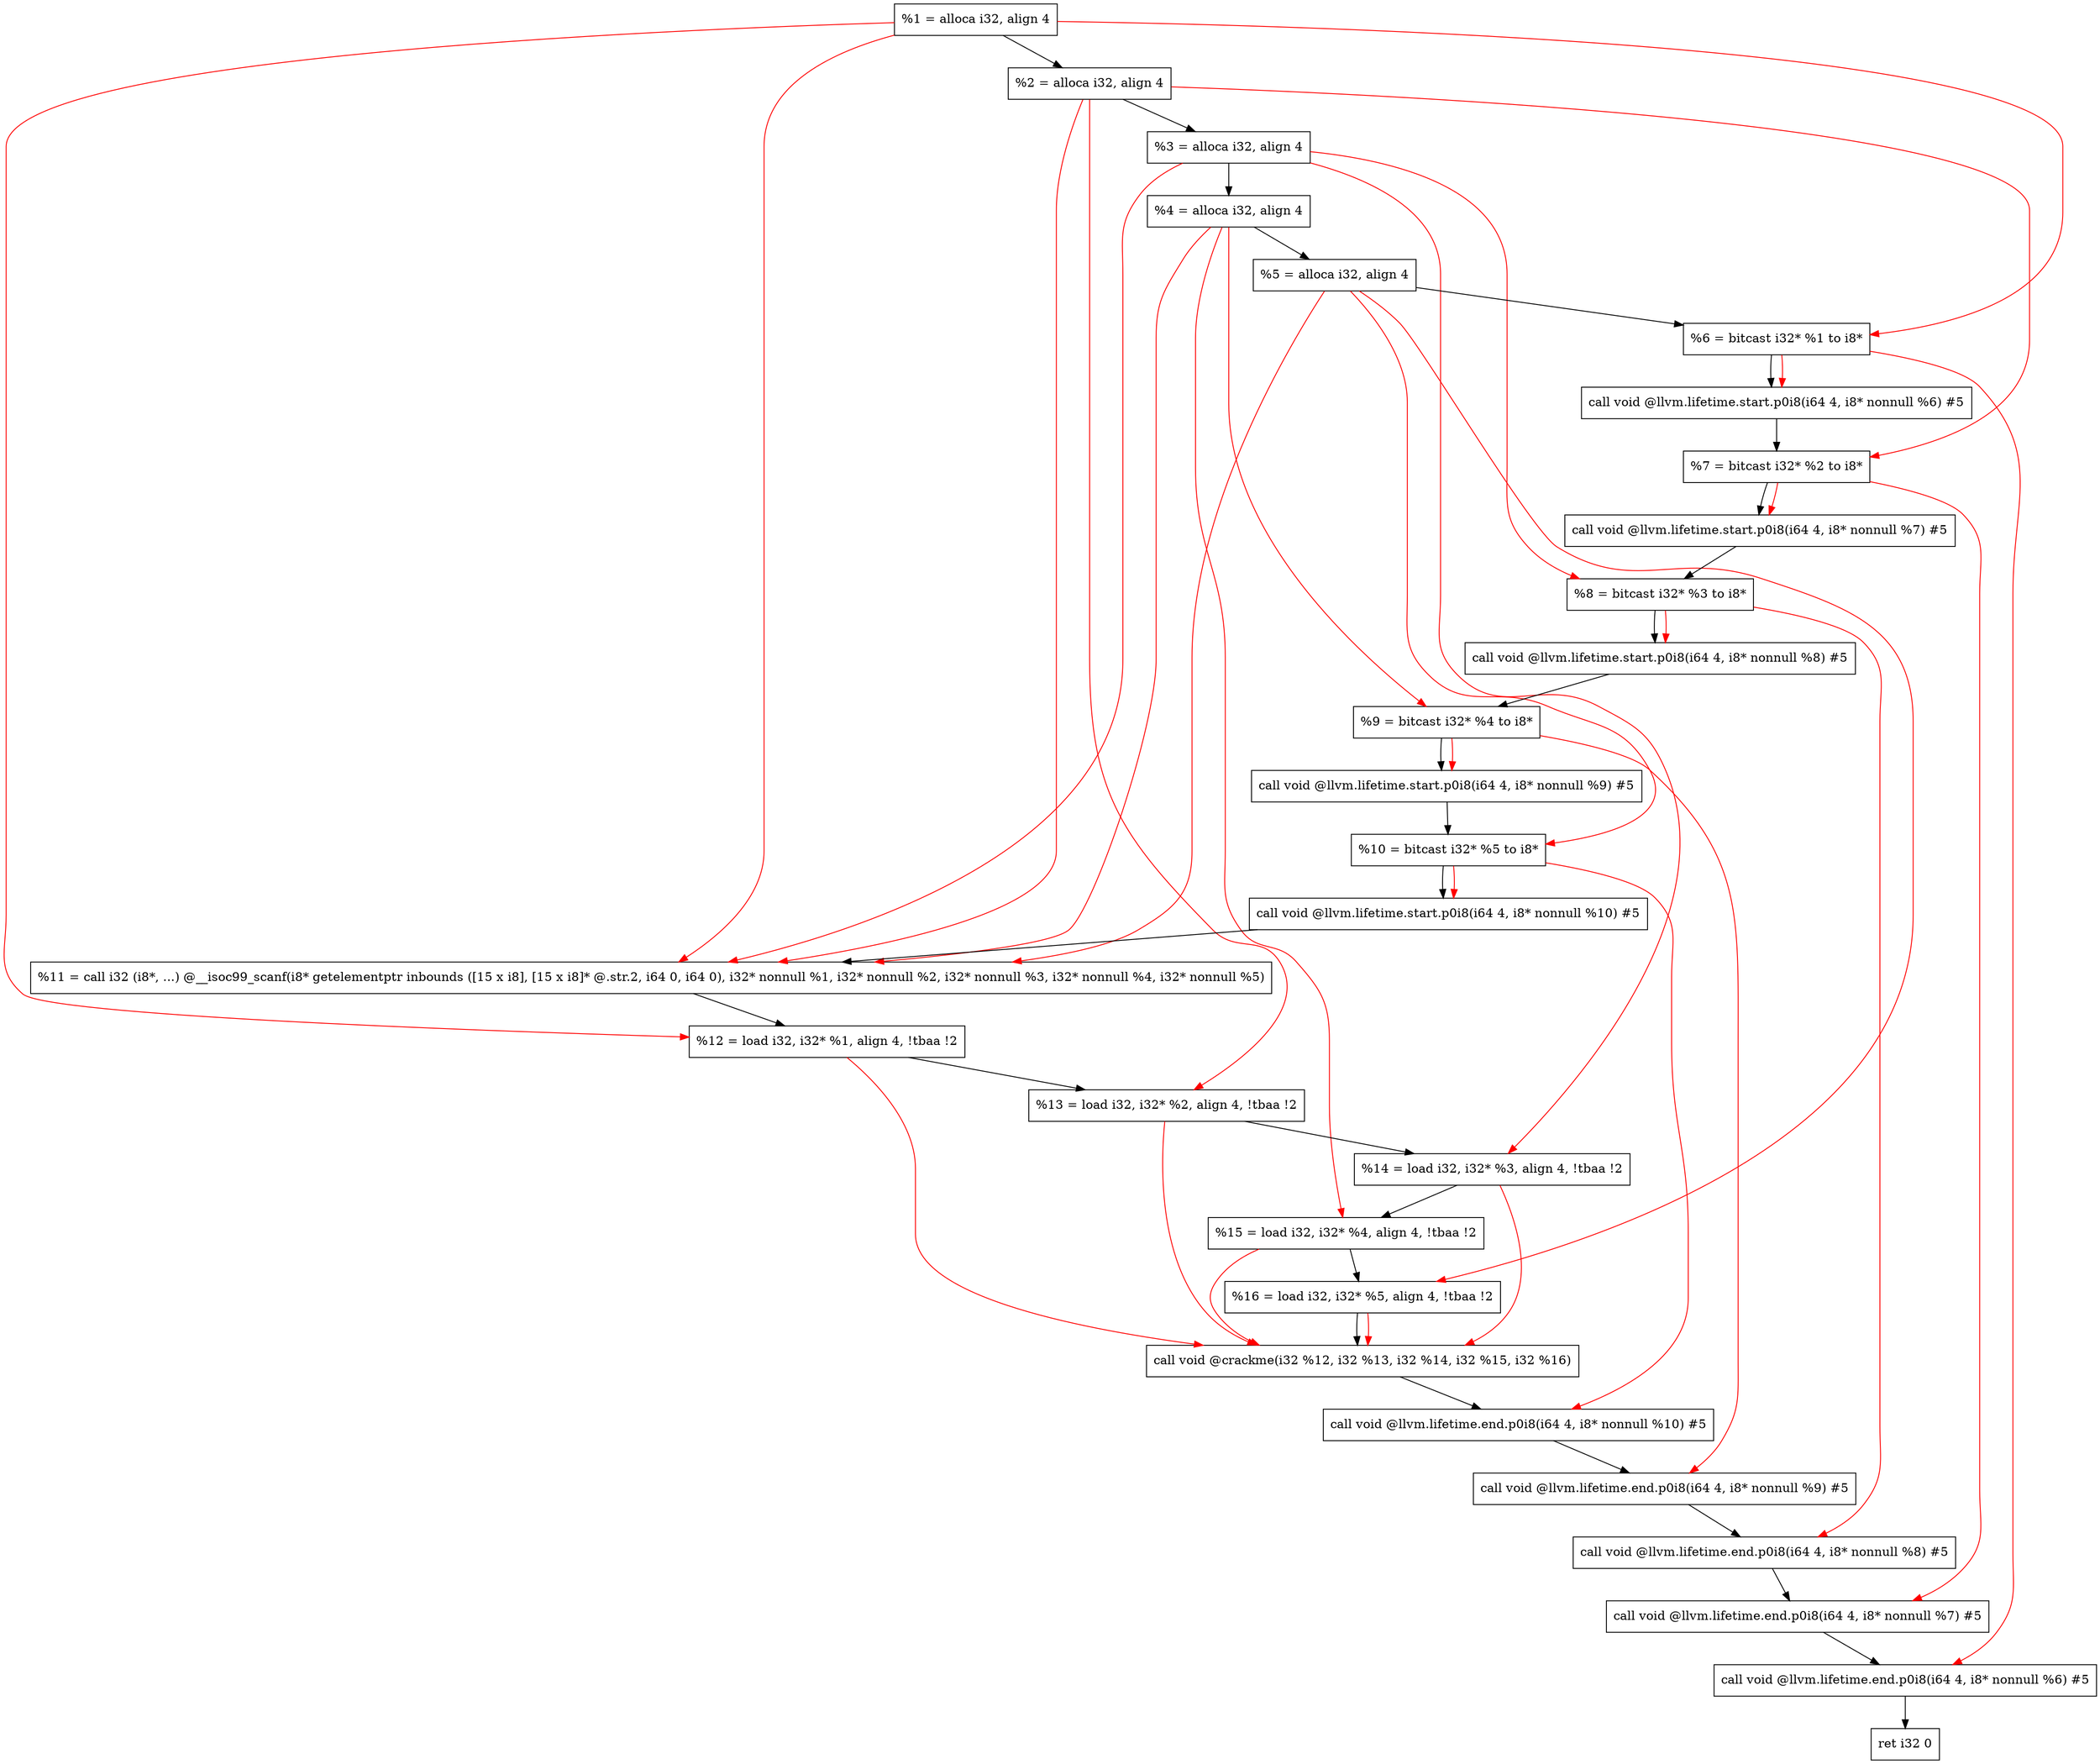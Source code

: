 digraph "DFG for'main' function" {
	Node0x13aff68[shape=record, label="  %1 = alloca i32, align 4"];
	Node0x13affe8[shape=record, label="  %2 = alloca i32, align 4"];
	Node0x13b0078[shape=record, label="  %3 = alloca i32, align 4"];
	Node0x13b00d8[shape=record, label="  %4 = alloca i32, align 4"];
	Node0x13b0188[shape=record, label="  %5 = alloca i32, align 4"];
	Node0x13b01e8[shape=record, label="  %6 = bitcast i32* %1 to i8*"];
	Node0x13b0618[shape=record, label="  call void @llvm.lifetime.start.p0i8(i64 4, i8* nonnull %6) #5"];
	Node0x13b06f8[shape=record, label="  %7 = bitcast i32* %2 to i8*"];
	Node0x13b07f8[shape=record, label="  call void @llvm.lifetime.start.p0i8(i64 4, i8* nonnull %7) #5"];
	Node0x13b08b8[shape=record, label="  %8 = bitcast i32* %3 to i8*"];
	Node0x13b0968[shape=record, label="  call void @llvm.lifetime.start.p0i8(i64 4, i8* nonnull %8) #5"];
	Node0x13b09d8[shape=record, label="  %9 = bitcast i32* %4 to i8*"];
	Node0x13b0a88[shape=record, label="  call void @llvm.lifetime.start.p0i8(i64 4, i8* nonnull %9) #5"];
	Node0x13b0b48[shape=record, label="  %10 = bitcast i32* %5 to i8*"];
	Node0x13b0bf8[shape=record, label="  call void @llvm.lifetime.start.p0i8(i64 4, i8* nonnull %10) #5"];
	Node0x13b0e98[shape=record, label="  %11 = call i32 (i8*, ...) @__isoc99_scanf(i8* getelementptr inbounds ([15 x i8], [15 x i8]* @.str.2, i64 0, i64 0), i32* nonnull %1, i32* nonnull %2, i32* nonnull %3, i32* nonnull %4, i32* nonnull %5)"];
	Node0x13b0f58[shape=record, label="  %12 = load i32, i32* %1, align 4, !tbaa !2"];
	Node0x13b10b8[shape=record, label="  %13 = load i32, i32* %2, align 4, !tbaa !2"];
	Node0x13b1728[shape=record, label="  %14 = load i32, i32* %3, align 4, !tbaa !2"];
	Node0x13b1788[shape=record, label="  %15 = load i32, i32* %4, align 4, !tbaa !2"];
	Node0x13b17e8[shape=record, label="  %16 = load i32, i32* %5, align 4, !tbaa !2"];
	Node0x139d1f0[shape=record, label="  call void @crackme(i32 %12, i32 %13, i32 %14, i32 %15, i32 %16)"];
	Node0x13b19f8[shape=record, label="  call void @llvm.lifetime.end.p0i8(i64 4, i8* nonnull %10) #5"];
	Node0x13b1b58[shape=record, label="  call void @llvm.lifetime.end.p0i8(i64 4, i8* nonnull %9) #5"];
	Node0x13b1c68[shape=record, label="  call void @llvm.lifetime.end.p0i8(i64 4, i8* nonnull %8) #5"];
	Node0x13b1d78[shape=record, label="  call void @llvm.lifetime.end.p0i8(i64 4, i8* nonnull %7) #5"];
	Node0x13b3eb8[shape=record, label="  call void @llvm.lifetime.end.p0i8(i64 4, i8* nonnull %6) #5"];
	Node0x13b3f78[shape=record, label="  ret i32 0"];
	Node0x13aff68 -> Node0x13affe8;
	Node0x13affe8 -> Node0x13b0078;
	Node0x13b0078 -> Node0x13b00d8;
	Node0x13b00d8 -> Node0x13b0188;
	Node0x13b0188 -> Node0x13b01e8;
	Node0x13b01e8 -> Node0x13b0618;
	Node0x13b0618 -> Node0x13b06f8;
	Node0x13b06f8 -> Node0x13b07f8;
	Node0x13b07f8 -> Node0x13b08b8;
	Node0x13b08b8 -> Node0x13b0968;
	Node0x13b0968 -> Node0x13b09d8;
	Node0x13b09d8 -> Node0x13b0a88;
	Node0x13b0a88 -> Node0x13b0b48;
	Node0x13b0b48 -> Node0x13b0bf8;
	Node0x13b0bf8 -> Node0x13b0e98;
	Node0x13b0e98 -> Node0x13b0f58;
	Node0x13b0f58 -> Node0x13b10b8;
	Node0x13b10b8 -> Node0x13b1728;
	Node0x13b1728 -> Node0x13b1788;
	Node0x13b1788 -> Node0x13b17e8;
	Node0x13b17e8 -> Node0x139d1f0;
	Node0x139d1f0 -> Node0x13b19f8;
	Node0x13b19f8 -> Node0x13b1b58;
	Node0x13b1b58 -> Node0x13b1c68;
	Node0x13b1c68 -> Node0x13b1d78;
	Node0x13b1d78 -> Node0x13b3eb8;
	Node0x13b3eb8 -> Node0x13b3f78;
edge [color=red]
	Node0x13aff68 -> Node0x13b01e8;
	Node0x13b01e8 -> Node0x13b0618;
	Node0x13affe8 -> Node0x13b06f8;
	Node0x13b06f8 -> Node0x13b07f8;
	Node0x13b0078 -> Node0x13b08b8;
	Node0x13b08b8 -> Node0x13b0968;
	Node0x13b00d8 -> Node0x13b09d8;
	Node0x13b09d8 -> Node0x13b0a88;
	Node0x13b0188 -> Node0x13b0b48;
	Node0x13b0b48 -> Node0x13b0bf8;
	Node0x13aff68 -> Node0x13b0e98;
	Node0x13affe8 -> Node0x13b0e98;
	Node0x13b0078 -> Node0x13b0e98;
	Node0x13b00d8 -> Node0x13b0e98;
	Node0x13b0188 -> Node0x13b0e98;
	Node0x13aff68 -> Node0x13b0f58;
	Node0x13affe8 -> Node0x13b10b8;
	Node0x13b0078 -> Node0x13b1728;
	Node0x13b00d8 -> Node0x13b1788;
	Node0x13b0188 -> Node0x13b17e8;
	Node0x13b0f58 -> Node0x139d1f0;
	Node0x13b10b8 -> Node0x139d1f0;
	Node0x13b1728 -> Node0x139d1f0;
	Node0x13b1788 -> Node0x139d1f0;
	Node0x13b17e8 -> Node0x139d1f0;
	Node0x13b0b48 -> Node0x13b19f8;
	Node0x13b09d8 -> Node0x13b1b58;
	Node0x13b08b8 -> Node0x13b1c68;
	Node0x13b06f8 -> Node0x13b1d78;
	Node0x13b01e8 -> Node0x13b3eb8;
}
